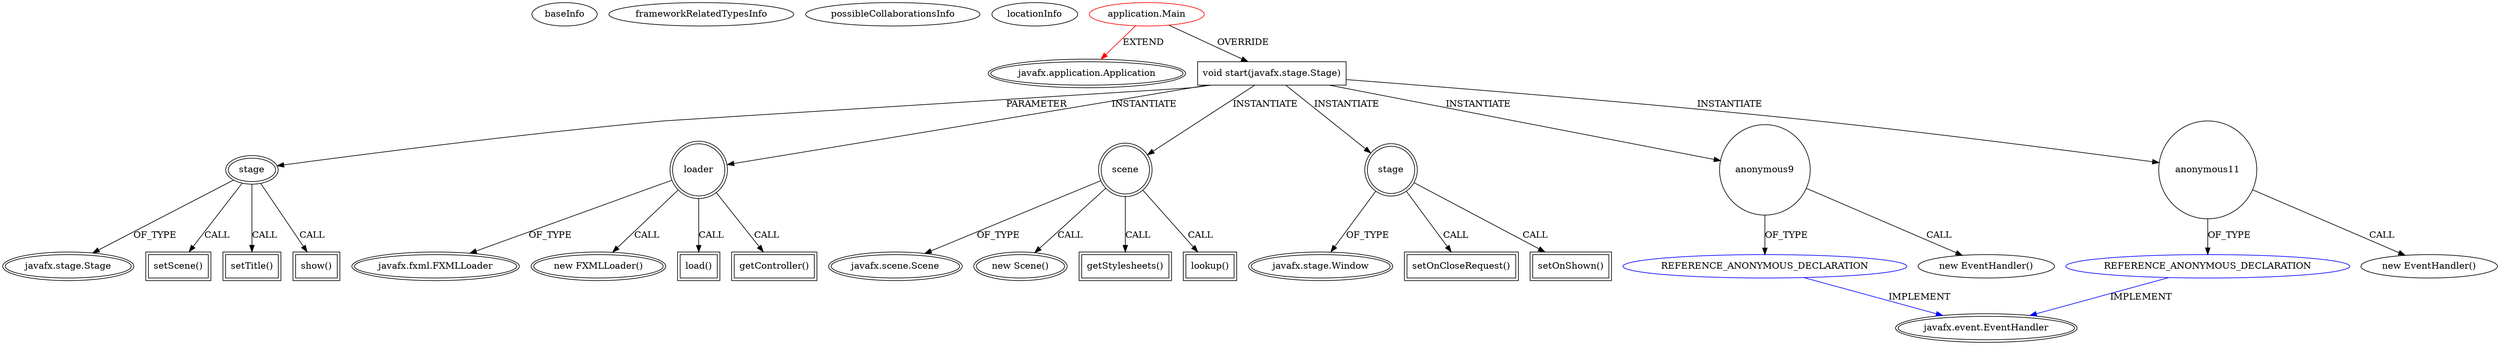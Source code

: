 digraph {
baseInfo[graphId=1118,category="extension_graph",isAnonymous=false,possibleRelation=true]
frameworkRelatedTypesInfo[0="javafx.application.Application"]
possibleCollaborationsInfo[0="1118~OVERRIDING_METHOD_DECLARATION-INSTANTIATION-~javafx.application.Application ~javafx.event.EventHandler ~false~true"]
locationInfo[projectName="RUAN0007-Simulator",filePath="/RUAN0007-Simulator/Simulator-master/Simulator/src/application/Main.java",contextSignature="Main",graphId="1118"]
0[label="application.Main",vertexType="ROOT_CLIENT_CLASS_DECLARATION",isFrameworkType=false,color=red]
1[label="javafx.application.Application",vertexType="FRAMEWORK_CLASS_TYPE",isFrameworkType=true,peripheries=2]
2[label="void start(javafx.stage.Stage)",vertexType="OVERRIDING_METHOD_DECLARATION",isFrameworkType=false,shape=box]
3[label="stage",vertexType="PARAMETER_DECLARATION",isFrameworkType=true,peripheries=2]
4[label="javafx.stage.Stage",vertexType="FRAMEWORK_CLASS_TYPE",isFrameworkType=true,peripheries=2]
6[label="loader",vertexType="VARIABLE_EXPRESION",isFrameworkType=true,peripheries=2,shape=circle]
7[label="javafx.fxml.FXMLLoader",vertexType="FRAMEWORK_CLASS_TYPE",isFrameworkType=true,peripheries=2]
5[label="new FXMLLoader()",vertexType="CONSTRUCTOR_CALL",isFrameworkType=true,peripheries=2]
9[label="load()",vertexType="INSIDE_CALL",isFrameworkType=true,peripheries=2,shape=box]
11[label="scene",vertexType="VARIABLE_EXPRESION",isFrameworkType=true,peripheries=2,shape=circle]
12[label="javafx.scene.Scene",vertexType="FRAMEWORK_CLASS_TYPE",isFrameworkType=true,peripheries=2]
10[label="new Scene()",vertexType="CONSTRUCTOR_CALL",isFrameworkType=true,peripheries=2]
14[label="getStylesheets()",vertexType="INSIDE_CALL",isFrameworkType=true,peripheries=2,shape=box]
16[label="setScene()",vertexType="INSIDE_CALL",isFrameworkType=true,peripheries=2,shape=box]
18[label="setTitle()",vertexType="INSIDE_CALL",isFrameworkType=true,peripheries=2,shape=box]
20[label="lookup()",vertexType="INSIDE_CALL",isFrameworkType=true,peripheries=2,shape=box]
22[label="getController()",vertexType="INSIDE_CALL",isFrameworkType=true,peripheries=2,shape=box]
23[label="stage",vertexType="VARIABLE_EXPRESION",isFrameworkType=true,peripheries=2,shape=circle]
25[label="javafx.stage.Window",vertexType="FRAMEWORK_CLASS_TYPE",isFrameworkType=true,peripheries=2]
24[label="setOnCloseRequest()",vertexType="INSIDE_CALL",isFrameworkType=true,peripheries=2,shape=box]
27[label="anonymous9",vertexType="VARIABLE_EXPRESION",isFrameworkType=false,shape=circle]
28[label="REFERENCE_ANONYMOUS_DECLARATION",vertexType="REFERENCE_ANONYMOUS_DECLARATION",isFrameworkType=false,color=blue]
29[label="javafx.event.EventHandler",vertexType="FRAMEWORK_INTERFACE_TYPE",isFrameworkType=true,peripheries=2]
26[label="new EventHandler()",vertexType="CONSTRUCTOR_CALL",isFrameworkType=false]
31[label="setOnShown()",vertexType="INSIDE_CALL",isFrameworkType=true,peripheries=2,shape=box]
33[label="anonymous11",vertexType="VARIABLE_EXPRESION",isFrameworkType=false,shape=circle]
34[label="REFERENCE_ANONYMOUS_DECLARATION",vertexType="REFERENCE_ANONYMOUS_DECLARATION",isFrameworkType=false,color=blue]
32[label="new EventHandler()",vertexType="CONSTRUCTOR_CALL",isFrameworkType=false]
37[label="show()",vertexType="INSIDE_CALL",isFrameworkType=true,peripheries=2,shape=box]
0->1[label="EXTEND",color=red]
0->2[label="OVERRIDE"]
3->4[label="OF_TYPE"]
2->3[label="PARAMETER"]
2->6[label="INSTANTIATE"]
6->7[label="OF_TYPE"]
6->5[label="CALL"]
6->9[label="CALL"]
2->11[label="INSTANTIATE"]
11->12[label="OF_TYPE"]
11->10[label="CALL"]
11->14[label="CALL"]
3->16[label="CALL"]
3->18[label="CALL"]
11->20[label="CALL"]
6->22[label="CALL"]
2->23[label="INSTANTIATE"]
23->25[label="OF_TYPE"]
23->24[label="CALL"]
2->27[label="INSTANTIATE"]
28->29[label="IMPLEMENT",color=blue]
27->28[label="OF_TYPE"]
27->26[label="CALL"]
23->31[label="CALL"]
2->33[label="INSTANTIATE"]
34->29[label="IMPLEMENT",color=blue]
33->34[label="OF_TYPE"]
33->32[label="CALL"]
3->37[label="CALL"]
}
